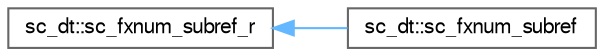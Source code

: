 digraph "Graphical Class Hierarchy"
{
 // LATEX_PDF_SIZE
  bgcolor="transparent";
  edge [fontname=FreeSans,fontsize=10,labelfontname=FreeSans,labelfontsize=10];
  node [fontname=FreeSans,fontsize=10,shape=box,height=0.2,width=0.4];
  rankdir="LR";
  Node0 [id="Node000000",label="sc_dt::sc_fxnum_subref_r",height=0.2,width=0.4,color="grey40", fillcolor="white", style="filled",URL="$a01725.html",tooltip=" "];
  Node0 -> Node1 [id="edge164_Node000000_Node000001",dir="back",color="steelblue1",style="solid",tooltip=" "];
  Node1 [id="Node000001",label="sc_dt::sc_fxnum_subref",height=0.2,width=0.4,color="grey40", fillcolor="white", style="filled",URL="$a01729.html",tooltip=" "];
}
